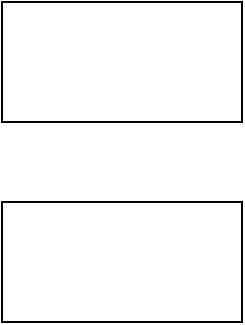 <mxfile version="12.2.4" pages="1"><diagram id="ExLRNuY5BIj9fhv35PNS" name="Page-1"><mxGraphModel dx="991" dy="564" grid="1" gridSize="10" guides="1" tooltips="1" connect="1" arrows="1" fold="1" page="1" pageScale="1" pageWidth="827" pageHeight="1169" math="0" shadow="0"><root><mxCell id="0"/><mxCell id="1" parent="0"/><mxCell id="2" value="" style="rounded=0;whiteSpace=wrap;html=1;" parent="1" vertex="1"><mxGeometry x="160" y="230" width="120" height="60" as="geometry"/></mxCell><mxCell id="3" value="" style="rounded=0;whiteSpace=wrap;html=1;" parent="1" vertex="1"><mxGeometry x="160" y="130" width="120" height="60" as="geometry"/></mxCell></root></mxGraphModel></diagram></mxfile>